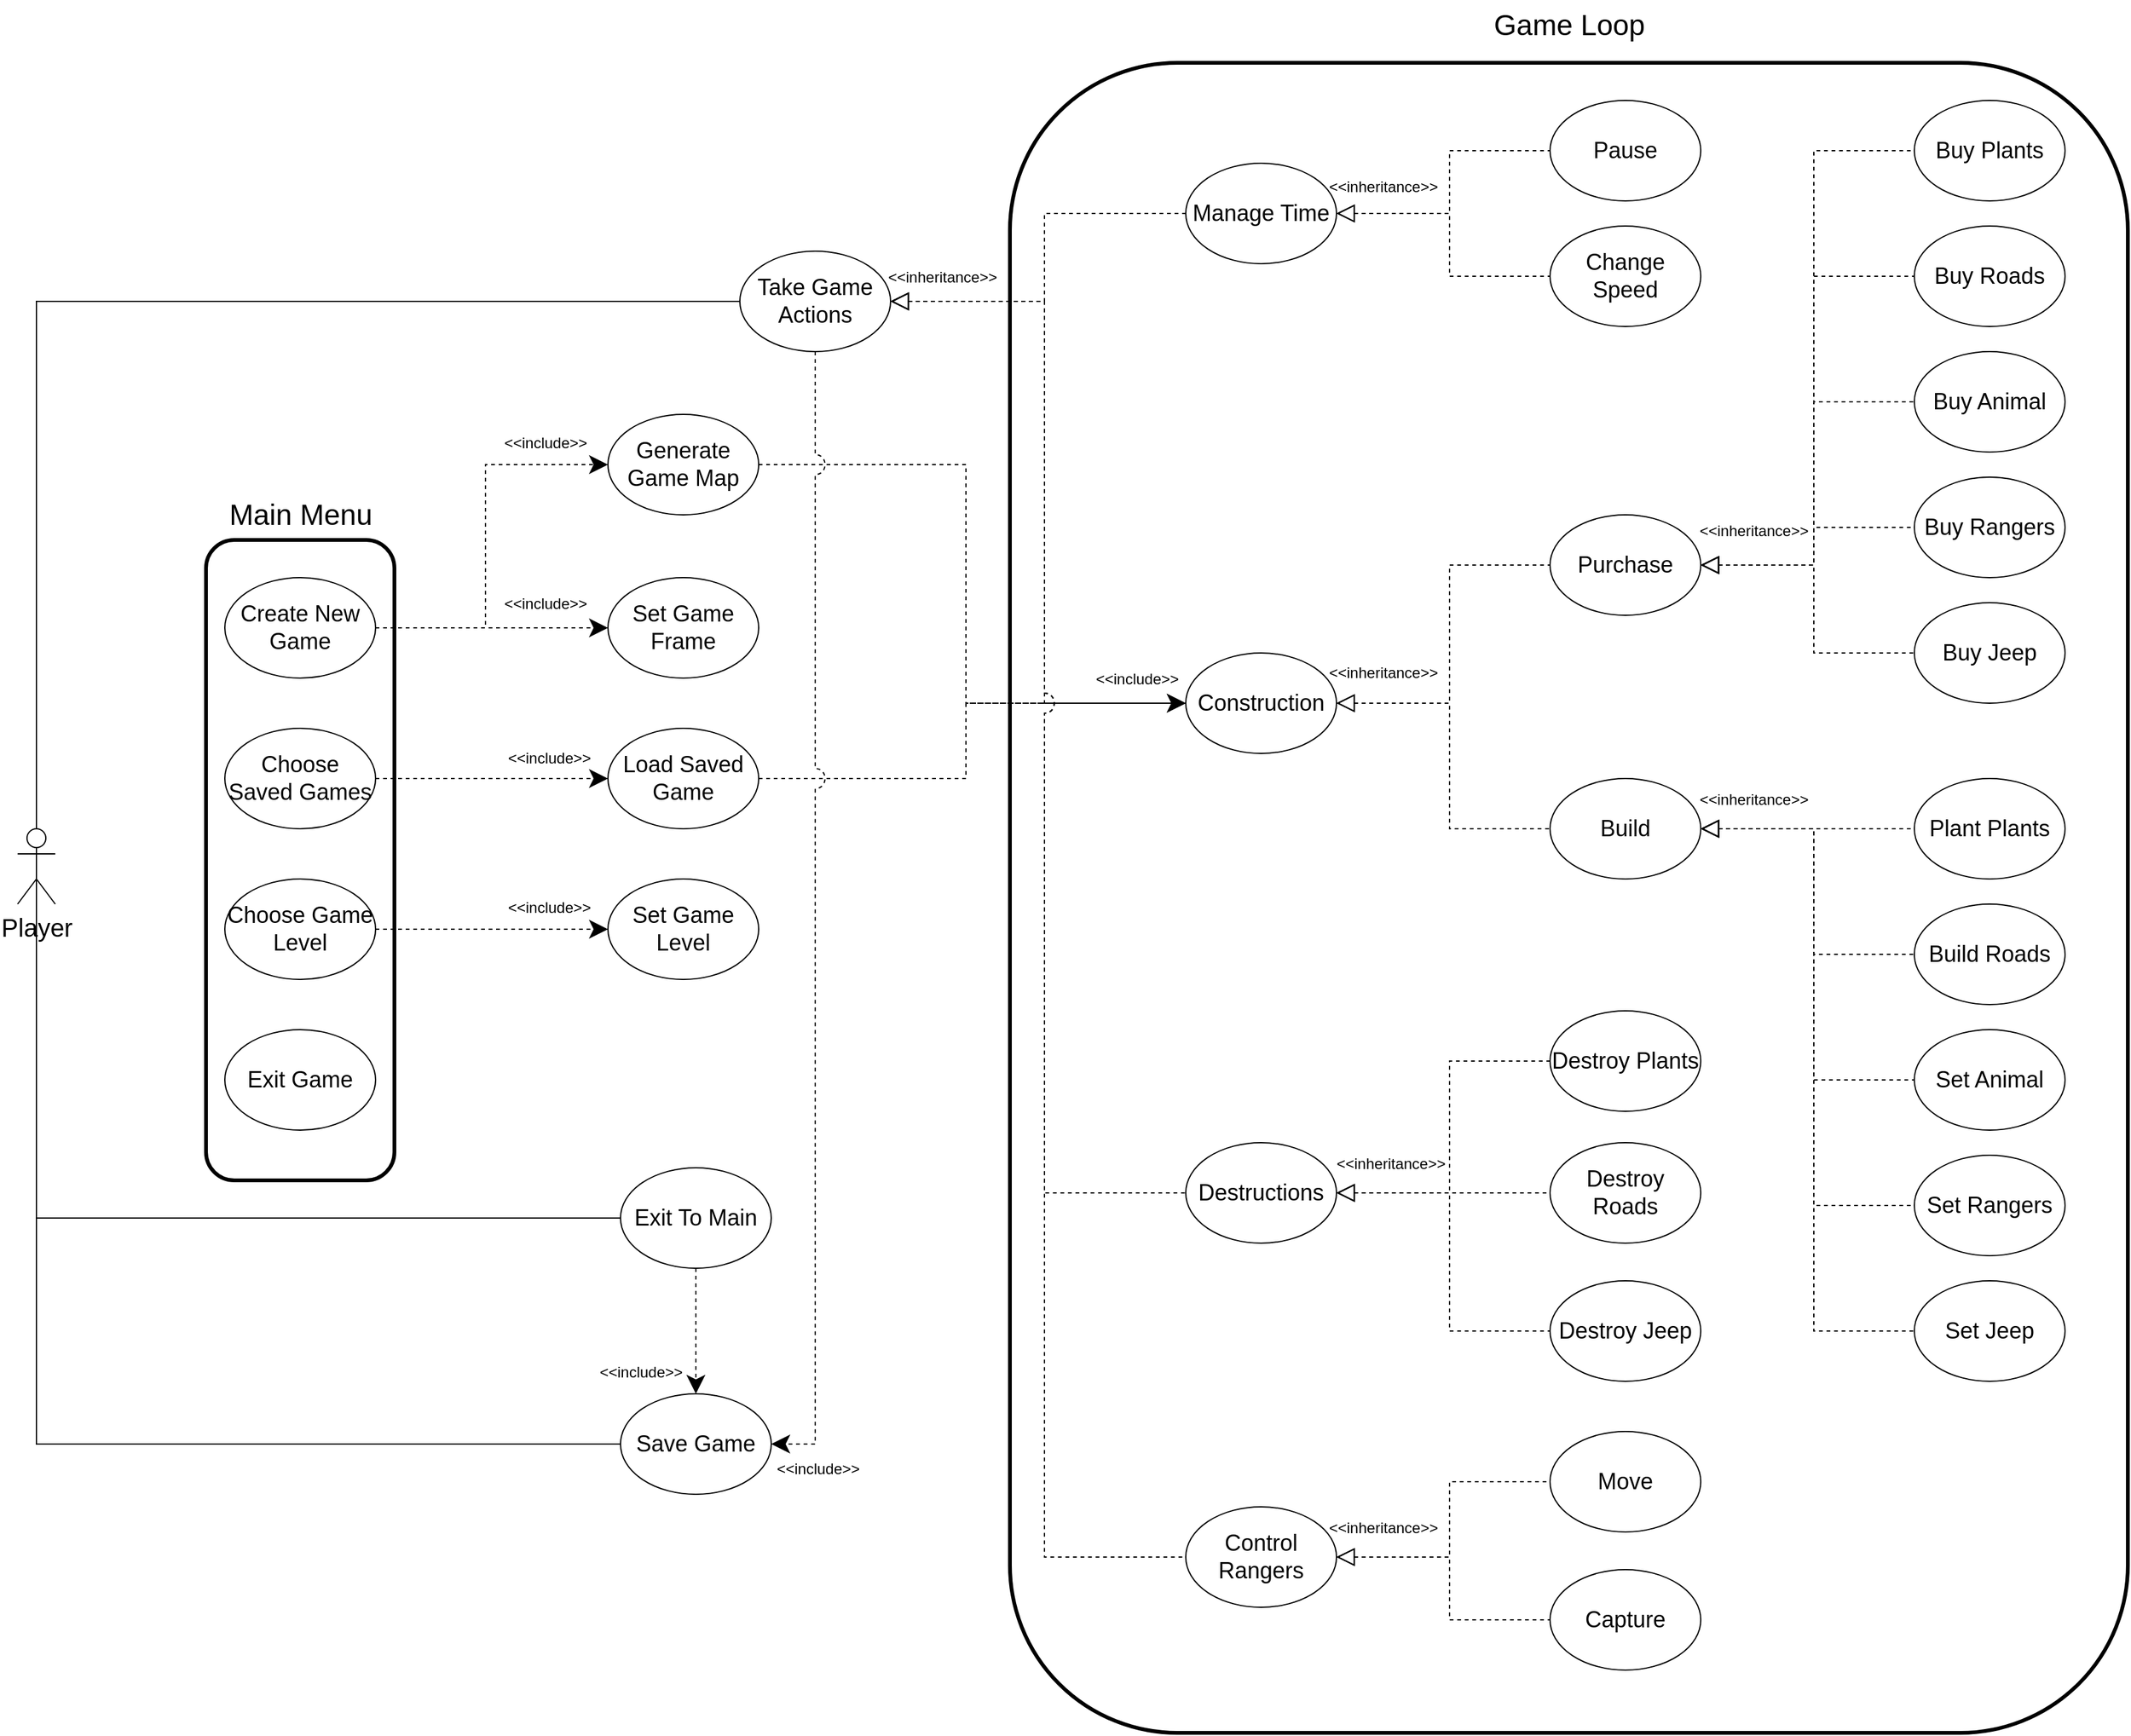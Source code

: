 <mxfile version="26.0.16">
  <diagram name="Page-1" id="nh9C89oyDZXrQD6fVJ2X">
    <mxGraphModel dx="2293" dy="1006" grid="0" gridSize="10" guides="1" tooltips="1" connect="1" arrows="1" fold="1" page="1" pageScale="1" pageWidth="850" pageHeight="1100" background="#FFFFFF" math="0" shadow="0">
      <root>
        <mxCell id="0" />
        <mxCell id="1" parent="0" />
        <mxCell id="PTDOOUBUL5pwRvwMeehj-1" value="&lt;font&gt;Player&lt;/font&gt;" style="shape=umlActor;verticalLabelPosition=bottom;verticalAlign=top;html=1;outlineConnect=0;fontSize=20;" parent="1" vertex="1">
          <mxGeometry x="-320" y="1630" width="30" height="60" as="geometry" />
        </mxCell>
        <mxCell id="PTDOOUBUL5pwRvwMeehj-7" value="" style="rounded=1;whiteSpace=wrap;html=1;strokeWidth=3;" parent="1" vertex="1">
          <mxGeometry x="-170" y="1400" width="150" height="510" as="geometry" />
        </mxCell>
        <mxCell id="xO45C9cYO4A0cl0hN1IL-15" style="edgeStyle=orthogonalEdgeStyle;rounded=0;orthogonalLoop=1;jettySize=auto;html=1;entryX=0;entryY=0.5;entryDx=0;entryDy=0;dashed=1;endSize=12;" parent="1" source="PTDOOUBUL5pwRvwMeehj-5" target="xO45C9cYO4A0cl0hN1IL-11" edge="1">
          <mxGeometry relative="1" as="geometry" />
        </mxCell>
        <mxCell id="xO45C9cYO4A0cl0hN1IL-16" style="edgeStyle=orthogonalEdgeStyle;rounded=0;orthogonalLoop=1;jettySize=auto;html=1;entryX=0;entryY=0.5;entryDx=0;entryDy=0;dashed=1;endSize=12;" parent="1" source="PTDOOUBUL5pwRvwMeehj-5" target="xO45C9cYO4A0cl0hN1IL-10" edge="1">
          <mxGeometry relative="1" as="geometry" />
        </mxCell>
        <mxCell id="PTDOOUBUL5pwRvwMeehj-5" value="&lt;font style=&quot;font-size: 18px;&quot;&gt;Create New Game&lt;/font&gt;" style="ellipse;whiteSpace=wrap;html=1;" parent="1" vertex="1">
          <mxGeometry x="-155" y="1430" width="120" height="80" as="geometry" />
        </mxCell>
        <mxCell id="xO45C9cYO4A0cl0hN1IL-17" style="edgeStyle=orthogonalEdgeStyle;rounded=0;orthogonalLoop=1;jettySize=auto;html=1;entryX=0;entryY=0.5;entryDx=0;entryDy=0;dashed=1;endSize=12;" parent="1" source="PTDOOUBUL5pwRvwMeehj-8" target="xO45C9cYO4A0cl0hN1IL-12" edge="1">
          <mxGeometry relative="1" as="geometry" />
        </mxCell>
        <mxCell id="PTDOOUBUL5pwRvwMeehj-8" value="&lt;font style=&quot;font-size: 18px;&quot;&gt;Choose Saved Games&lt;/font&gt;" style="ellipse;whiteSpace=wrap;html=1;" parent="1" vertex="1">
          <mxGeometry x="-155" y="1550" width="120" height="80" as="geometry" />
        </mxCell>
        <mxCell id="xO45C9cYO4A0cl0hN1IL-18" style="edgeStyle=orthogonalEdgeStyle;rounded=0;orthogonalLoop=1;jettySize=auto;html=1;entryX=0;entryY=0.5;entryDx=0;entryDy=0;dashed=1;endSize=12;" parent="1" source="PTDOOUBUL5pwRvwMeehj-9" target="xO45C9cYO4A0cl0hN1IL-13" edge="1">
          <mxGeometry relative="1" as="geometry" />
        </mxCell>
        <mxCell id="PTDOOUBUL5pwRvwMeehj-9" value="&lt;span style=&quot;font-size: 18px;&quot;&gt;Choose Game Level&lt;/span&gt;" style="ellipse;whiteSpace=wrap;html=1;" parent="1" vertex="1">
          <mxGeometry x="-155" y="1670" width="120" height="80" as="geometry" />
        </mxCell>
        <mxCell id="PTDOOUBUL5pwRvwMeehj-10" value="" style="rounded=1;whiteSpace=wrap;html=1;strokeWidth=3;" parent="1" vertex="1">
          <mxGeometry x="470" y="1020" width="890" height="1330" as="geometry" />
        </mxCell>
        <mxCell id="xO45C9cYO4A0cl0hN1IL-26" style="edgeStyle=orthogonalEdgeStyle;rounded=0;orthogonalLoop=1;jettySize=auto;html=1;dashed=1;endSize=12;" parent="1" source="xO45C9cYO4A0cl0hN1IL-1" target="xO45C9cYO4A0cl0hN1IL-24" edge="1">
          <mxGeometry relative="1" as="geometry" />
        </mxCell>
        <mxCell id="xO45C9cYO4A0cl0hN1IL-1" value="&lt;font style=&quot;font-size: 18px;&quot;&gt;Exit To Main&lt;/font&gt;" style="ellipse;whiteSpace=wrap;html=1;" parent="1" vertex="1">
          <mxGeometry x="160" y="1900" width="120" height="80" as="geometry" />
        </mxCell>
        <mxCell id="xO45C9cYO4A0cl0hN1IL-2" value="&lt;font style=&quot;font-size: 18px;&quot;&gt;Pause&lt;/font&gt;" style="ellipse;whiteSpace=wrap;html=1;" parent="1" vertex="1">
          <mxGeometry x="900" y="1050" width="120" height="80" as="geometry" />
        </mxCell>
        <mxCell id="xO45C9cYO4A0cl0hN1IL-27" style="edgeStyle=orthogonalEdgeStyle;rounded=0;orthogonalLoop=1;jettySize=auto;html=1;entryX=0;entryY=0.5;entryDx=0;entryDy=0;dashed=1;endArrow=none;endFill=0;startArrow=block;startFill=0;strokeWidth=1;endSize=12;startSize=12;" parent="1" source="xO45C9cYO4A0cl0hN1IL-4" target="xO45C9cYO4A0cl0hN1IL-2" edge="1">
          <mxGeometry relative="1" as="geometry" />
        </mxCell>
        <mxCell id="xO45C9cYO4A0cl0hN1IL-28" style="edgeStyle=orthogonalEdgeStyle;rounded=0;orthogonalLoop=1;jettySize=auto;html=1;entryX=0;entryY=0.5;entryDx=0;entryDy=0;dashed=1;endArrow=none;endFill=0;startArrow=block;startFill=0;startSize=12;" parent="1" source="xO45C9cYO4A0cl0hN1IL-4" target="xO45C9cYO4A0cl0hN1IL-5" edge="1">
          <mxGeometry relative="1" as="geometry" />
        </mxCell>
        <mxCell id="xO45C9cYO4A0cl0hN1IL-4" value="&lt;font style=&quot;font-size: 18px;&quot;&gt;Manage Time&lt;/font&gt;" style="ellipse;whiteSpace=wrap;html=1;" parent="1" vertex="1">
          <mxGeometry x="610" y="1100" width="120" height="80" as="geometry" />
        </mxCell>
        <mxCell id="xO45C9cYO4A0cl0hN1IL-5" value="&lt;font style=&quot;font-size: 18px;&quot;&gt;Change Speed&lt;/font&gt;" style="ellipse;whiteSpace=wrap;html=1;" parent="1" vertex="1">
          <mxGeometry x="900" y="1150" width="120" height="80" as="geometry" />
        </mxCell>
        <mxCell id="xO45C9cYO4A0cl0hN1IL-115" style="edgeStyle=orthogonalEdgeStyle;rounded=0;orthogonalLoop=1;jettySize=auto;html=1;entryX=0;entryY=0.5;entryDx=0;entryDy=0;dashed=1;endSize=12;startArrow=block;startFill=0;endArrow=none;startSize=12;" parent="1" source="xO45C9cYO4A0cl0hN1IL-7" target="xO45C9cYO4A0cl0hN1IL-110" edge="1">
          <mxGeometry relative="1" as="geometry" />
        </mxCell>
        <mxCell id="xO45C9cYO4A0cl0hN1IL-116" style="edgeStyle=orthogonalEdgeStyle;rounded=0;orthogonalLoop=1;jettySize=auto;html=1;entryX=0;entryY=0.5;entryDx=0;entryDy=0;dashed=1;endSize=12;startArrow=block;startFill=0;endArrow=none;startSize=12;" parent="1" source="xO45C9cYO4A0cl0hN1IL-7" target="xO45C9cYO4A0cl0hN1IL-86" edge="1">
          <mxGeometry relative="1" as="geometry" />
        </mxCell>
        <mxCell id="xO45C9cYO4A0cl0hN1IL-7" value="&lt;font style=&quot;font-size: 18px;&quot;&gt;Construction&lt;/font&gt;" style="ellipse;whiteSpace=wrap;html=1;" parent="1" vertex="1">
          <mxGeometry x="610" y="1490" width="120" height="80" as="geometry" />
        </mxCell>
        <mxCell id="xO45C9cYO4A0cl0hN1IL-9" value="&lt;font style=&quot;font-size: 18px;&quot;&gt;Exit Game&lt;/font&gt;" style="ellipse;whiteSpace=wrap;html=1;" parent="1" vertex="1">
          <mxGeometry x="-155" y="1790" width="120" height="80" as="geometry" />
        </mxCell>
        <mxCell id="xO45C9cYO4A0cl0hN1IL-75" style="edgeStyle=orthogonalEdgeStyle;rounded=0;orthogonalLoop=1;jettySize=auto;html=1;exitX=1;exitY=0.5;exitDx=0;exitDy=0;entryX=0;entryY=0.5;entryDx=0;entryDy=0;jumpStyle=none;jumpSize=14;dashed=1;endSize=12;" parent="1" source="xO45C9cYO4A0cl0hN1IL-10" target="xO45C9cYO4A0cl0hN1IL-7" edge="1">
          <mxGeometry relative="1" as="geometry" />
        </mxCell>
        <mxCell id="xO45C9cYO4A0cl0hN1IL-10" value="&lt;font style=&quot;font-size: 18px;&quot;&gt;Generate Game Map&lt;/font&gt;" style="ellipse;whiteSpace=wrap;html=1;" parent="1" vertex="1">
          <mxGeometry x="150" y="1300" width="120" height="80" as="geometry" />
        </mxCell>
        <mxCell id="xO45C9cYO4A0cl0hN1IL-11" value="&lt;font style=&quot;font-size: 18px;&quot;&gt;Set Game Frame&lt;/font&gt;" style="ellipse;whiteSpace=wrap;html=1;" parent="1" vertex="1">
          <mxGeometry x="150" y="1430" width="120" height="80" as="geometry" />
        </mxCell>
        <mxCell id="xO45C9cYO4A0cl0hN1IL-76" style="edgeStyle=orthogonalEdgeStyle;rounded=0;orthogonalLoop=1;jettySize=auto;html=1;entryX=0;entryY=0.5;entryDx=0;entryDy=0;dashed=1;endSize=12;" parent="1" source="xO45C9cYO4A0cl0hN1IL-12" target="xO45C9cYO4A0cl0hN1IL-7" edge="1">
          <mxGeometry relative="1" as="geometry" />
        </mxCell>
        <mxCell id="xO45C9cYO4A0cl0hN1IL-12" value="&lt;font style=&quot;font-size: 18px;&quot;&gt;Load Saved Game&lt;/font&gt;" style="ellipse;whiteSpace=wrap;html=1;" parent="1" vertex="1">
          <mxGeometry x="150" y="1550" width="120" height="80" as="geometry" />
        </mxCell>
        <mxCell id="xO45C9cYO4A0cl0hN1IL-13" value="&lt;font style=&quot;font-size: 18px;&quot;&gt;Set Game Level&lt;/font&gt;" style="ellipse;whiteSpace=wrap;html=1;" parent="1" vertex="1">
          <mxGeometry x="150" y="1670" width="120" height="80" as="geometry" />
        </mxCell>
        <mxCell id="xO45C9cYO4A0cl0hN1IL-63" style="edgeStyle=orthogonalEdgeStyle;rounded=0;orthogonalLoop=1;jettySize=auto;html=1;entryX=0;entryY=0.5;entryDx=0;entryDy=0;dashed=1;endArrow=none;endFill=0;startArrow=block;startFill=0;startSize=12;" parent="1" source="xO45C9cYO4A0cl0hN1IL-23" target="xO45C9cYO4A0cl0hN1IL-4" edge="1">
          <mxGeometry relative="1" as="geometry" />
        </mxCell>
        <mxCell id="xO45C9cYO4A0cl0hN1IL-64" style="edgeStyle=orthogonalEdgeStyle;rounded=0;orthogonalLoop=1;jettySize=auto;html=1;entryX=0;entryY=0.5;entryDx=0;entryDy=0;dashed=1;endArrow=none;endFill=0;startArrow=block;startFill=0;startSize=12;jumpStyle=arc;jumpSize=16;endSize=12;" parent="1" source="xO45C9cYO4A0cl0hN1IL-23" target="xO45C9cYO4A0cl0hN1IL-7" edge="1">
          <mxGeometry relative="1" as="geometry" />
        </mxCell>
        <mxCell id="xO45C9cYO4A0cl0hN1IL-65" style="edgeStyle=orthogonalEdgeStyle;rounded=0;orthogonalLoop=1;jettySize=auto;html=1;entryX=0;entryY=0.5;entryDx=0;entryDy=0;dashed=1;endArrow=none;endFill=0;startArrow=block;startFill=0;startSize=12;jumpStyle=arc;jumpSize=16;" parent="1" source="xO45C9cYO4A0cl0hN1IL-23" target="xO45C9cYO4A0cl0hN1IL-42" edge="1">
          <mxGeometry relative="1" as="geometry" />
        </mxCell>
        <mxCell id="xO45C9cYO4A0cl0hN1IL-66" style="edgeStyle=orthogonalEdgeStyle;rounded=0;orthogonalLoop=1;jettySize=auto;html=1;entryX=0;entryY=0.5;entryDx=0;entryDy=0;dashed=1;endArrow=none;endFill=0;startArrow=block;startFill=0;startSize=12;jumpStyle=arc;jumpSize=16;" parent="1" source="xO45C9cYO4A0cl0hN1IL-23" target="xO45C9cYO4A0cl0hN1IL-54" edge="1">
          <mxGeometry relative="1" as="geometry" />
        </mxCell>
        <mxCell id="xO45C9cYO4A0cl0hN1IL-78" style="edgeStyle=orthogonalEdgeStyle;rounded=0;orthogonalLoop=1;jettySize=auto;html=1;entryX=1;entryY=0.5;entryDx=0;entryDy=0;jumpStyle=arc;jumpSize=16;dashed=1;endSize=12;" parent="1" source="xO45C9cYO4A0cl0hN1IL-23" target="xO45C9cYO4A0cl0hN1IL-24" edge="1">
          <mxGeometry relative="1" as="geometry" />
        </mxCell>
        <mxCell id="xO45C9cYO4A0cl0hN1IL-23" value="&lt;font style=&quot;font-size: 18px;&quot;&gt;Take Game Actions&lt;/font&gt;" style="ellipse;whiteSpace=wrap;html=1;" parent="1" vertex="1">
          <mxGeometry x="255" y="1170" width="120" height="80" as="geometry" />
        </mxCell>
        <mxCell id="xO45C9cYO4A0cl0hN1IL-24" value="&lt;font style=&quot;font-size: 18px;&quot;&gt;Save Game&lt;/font&gt;" style="ellipse;whiteSpace=wrap;html=1;" parent="1" vertex="1">
          <mxGeometry x="160" y="2080" width="120" height="80" as="geometry" />
        </mxCell>
        <mxCell id="xO45C9cYO4A0cl0hN1IL-34" value="&lt;font style=&quot;font-size: 18px;&quot;&gt;Destroy Jeep&lt;/font&gt;" style="ellipse;whiteSpace=wrap;html=1;" parent="1" vertex="1">
          <mxGeometry x="900" y="1990" width="120" height="80" as="geometry" />
        </mxCell>
        <mxCell id="xO45C9cYO4A0cl0hN1IL-37" value="&lt;font style=&quot;font-size: 18px;&quot;&gt;Destroy Roads&lt;/font&gt;" style="ellipse;whiteSpace=wrap;html=1;" parent="1" vertex="1">
          <mxGeometry x="900" y="1880" width="120" height="80" as="geometry" />
        </mxCell>
        <mxCell id="xO45C9cYO4A0cl0hN1IL-39" style="edgeStyle=orthogonalEdgeStyle;rounded=0;orthogonalLoop=1;jettySize=auto;html=1;entryX=0;entryY=0.5;entryDx=0;entryDy=0;dashed=1;endArrow=none;endFill=0;startArrow=block;startFill=0;startSize=12;" parent="1" source="xO45C9cYO4A0cl0hN1IL-42" target="xO45C9cYO4A0cl0hN1IL-38" edge="1">
          <mxGeometry relative="1" as="geometry" />
        </mxCell>
        <mxCell id="xO45C9cYO4A0cl0hN1IL-48" style="edgeStyle=orthogonalEdgeStyle;rounded=0;orthogonalLoop=1;jettySize=auto;html=1;entryX=0;entryY=0.5;entryDx=0;entryDy=0;dashed=1;endArrow=none;endFill=0;startArrow=block;startFill=0;startSize=12;" parent="1" source="xO45C9cYO4A0cl0hN1IL-42" target="xO45C9cYO4A0cl0hN1IL-37" edge="1">
          <mxGeometry relative="1" as="geometry" />
        </mxCell>
        <mxCell id="xO45C9cYO4A0cl0hN1IL-49" style="edgeStyle=orthogonalEdgeStyle;rounded=0;orthogonalLoop=1;jettySize=auto;html=1;entryX=0;entryY=0.5;entryDx=0;entryDy=0;dashed=1;endArrow=none;endFill=0;startArrow=block;startFill=0;startSize=12;" parent="1" source="xO45C9cYO4A0cl0hN1IL-42" target="xO45C9cYO4A0cl0hN1IL-34" edge="1">
          <mxGeometry relative="1" as="geometry" />
        </mxCell>
        <mxCell id="xO45C9cYO4A0cl0hN1IL-42" value="&lt;font style=&quot;font-size: 18px;&quot;&gt;Destructions&lt;/font&gt;" style="ellipse;whiteSpace=wrap;html=1;" parent="1" vertex="1">
          <mxGeometry x="610" y="1880" width="120" height="80" as="geometry" />
        </mxCell>
        <mxCell id="xO45C9cYO4A0cl0hN1IL-38" value="&lt;font style=&quot;font-size: 18px;&quot;&gt;Destroy Plants&lt;/font&gt;" style="ellipse;whiteSpace=wrap;html=1;" parent="1" vertex="1">
          <mxGeometry x="900" y="1775" width="120" height="80" as="geometry" />
        </mxCell>
        <mxCell id="xO45C9cYO4A0cl0hN1IL-50" value="&lt;font style=&quot;font-size: 23px;&quot;&gt;Main Menu&lt;/font&gt;" style="text;html=1;align=center;verticalAlign=middle;resizable=0;points=[];autosize=1;strokeColor=none;fillColor=none;" parent="1" vertex="1">
          <mxGeometry x="-165" y="1360" width="140" height="40" as="geometry" />
        </mxCell>
        <mxCell id="xO45C9cYO4A0cl0hN1IL-52" value="&lt;span style=&quot;font-size: 23px;&quot;&gt;Game Loop&lt;/span&gt;" style="text;html=1;align=center;verticalAlign=middle;resizable=0;points=[];autosize=1;strokeColor=none;fillColor=none;" parent="1" vertex="1">
          <mxGeometry x="845" y="970" width="140" height="40" as="geometry" />
        </mxCell>
        <mxCell id="xO45C9cYO4A0cl0hN1IL-59" style="edgeStyle=orthogonalEdgeStyle;rounded=0;orthogonalLoop=1;jettySize=auto;html=1;entryX=0;entryY=0.5;entryDx=0;entryDy=0;endArrow=none;endFill=0;startArrow=block;startFill=0;startSize=12;dashed=1;" parent="1" source="xO45C9cYO4A0cl0hN1IL-54" target="xO45C9cYO4A0cl0hN1IL-57" edge="1">
          <mxGeometry relative="1" as="geometry" />
        </mxCell>
        <mxCell id="xO45C9cYO4A0cl0hN1IL-60" style="edgeStyle=orthogonalEdgeStyle;rounded=0;orthogonalLoop=1;jettySize=auto;html=1;entryX=0;entryY=0.5;entryDx=0;entryDy=0;endArrow=none;endFill=0;startArrow=block;startFill=0;startSize=12;dashed=1;" parent="1" source="xO45C9cYO4A0cl0hN1IL-54" target="xO45C9cYO4A0cl0hN1IL-56" edge="1">
          <mxGeometry relative="1" as="geometry" />
        </mxCell>
        <mxCell id="xO45C9cYO4A0cl0hN1IL-54" value="&lt;span style=&quot;font-size: 18px;&quot;&gt;Control Rangers&lt;/span&gt;" style="ellipse;whiteSpace=wrap;html=1;" parent="1" vertex="1">
          <mxGeometry x="610" y="2170" width="120" height="80" as="geometry" />
        </mxCell>
        <mxCell id="xO45C9cYO4A0cl0hN1IL-56" value="&lt;span style=&quot;font-size: 18px;&quot;&gt;Capture&lt;/span&gt;" style="ellipse;whiteSpace=wrap;html=1;" parent="1" vertex="1">
          <mxGeometry x="900" y="2220" width="120" height="80" as="geometry" />
        </mxCell>
        <mxCell id="xO45C9cYO4A0cl0hN1IL-57" value="&lt;span style=&quot;font-size: 18px;&quot;&gt;Move&lt;/span&gt;" style="ellipse;whiteSpace=wrap;html=1;" parent="1" vertex="1">
          <mxGeometry x="900" y="2110" width="120" height="80" as="geometry" />
        </mxCell>
        <mxCell id="xO45C9cYO4A0cl0hN1IL-70" style="edgeStyle=orthogonalEdgeStyle;rounded=0;orthogonalLoop=1;jettySize=auto;html=1;entryX=0.5;entryY=0;entryDx=0;entryDy=0;entryPerimeter=0;startArrow=none;startFill=0;endArrow=none;endFill=0;" parent="1" source="xO45C9cYO4A0cl0hN1IL-23" target="PTDOOUBUL5pwRvwMeehj-1" edge="1">
          <mxGeometry relative="1" as="geometry" />
        </mxCell>
        <mxCell id="xO45C9cYO4A0cl0hN1IL-71" style="edgeStyle=orthogonalEdgeStyle;rounded=0;orthogonalLoop=1;jettySize=auto;html=1;entryX=0.5;entryY=0.5;entryDx=0;entryDy=0;entryPerimeter=0;endArrow=none;endFill=0;" parent="1" source="xO45C9cYO4A0cl0hN1IL-1" target="PTDOOUBUL5pwRvwMeehj-1" edge="1">
          <mxGeometry relative="1" as="geometry" />
        </mxCell>
        <mxCell id="xO45C9cYO4A0cl0hN1IL-73" style="edgeStyle=orthogonalEdgeStyle;rounded=0;orthogonalLoop=1;jettySize=auto;html=1;entryX=0.5;entryY=0.5;entryDx=0;entryDy=0;entryPerimeter=0;endArrow=none;endFill=0;" parent="1" source="xO45C9cYO4A0cl0hN1IL-24" target="PTDOOUBUL5pwRvwMeehj-1" edge="1">
          <mxGeometry relative="1" as="geometry" />
        </mxCell>
        <mxCell id="xO45C9cYO4A0cl0hN1IL-79" value="&lt;font style=&quot;font-size: 18px;&quot;&gt;Build Roads&lt;/font&gt;" style="ellipse;whiteSpace=wrap;html=1;" parent="1" vertex="1">
          <mxGeometry x="1190" y="1690" width="120" height="80" as="geometry" />
        </mxCell>
        <mxCell id="xO45C9cYO4A0cl0hN1IL-80" value="&lt;font style=&quot;font-size: 18px;&quot;&gt;Plant Plants&lt;/font&gt;" style="ellipse;whiteSpace=wrap;html=1;" parent="1" vertex="1">
          <mxGeometry x="1190" y="1590" width="120" height="80" as="geometry" />
        </mxCell>
        <mxCell id="xO45C9cYO4A0cl0hN1IL-81" style="edgeStyle=orthogonalEdgeStyle;rounded=0;orthogonalLoop=1;jettySize=auto;html=1;entryX=0;entryY=0.5;entryDx=0;entryDy=0;dashed=1;endArrow=none;endFill=0;startArrow=block;startFill=0;startSize=12;" parent="1" source="xO45C9cYO4A0cl0hN1IL-86" target="xO45C9cYO4A0cl0hN1IL-80" edge="1">
          <mxGeometry relative="1" as="geometry" />
        </mxCell>
        <mxCell id="xO45C9cYO4A0cl0hN1IL-82" style="edgeStyle=orthogonalEdgeStyle;rounded=0;orthogonalLoop=1;jettySize=auto;html=1;entryX=0;entryY=0.5;entryDx=0;entryDy=0;dashed=1;endArrow=none;endFill=0;startArrow=block;startFill=0;startSize=12;" parent="1" source="xO45C9cYO4A0cl0hN1IL-86" target="xO45C9cYO4A0cl0hN1IL-87" edge="1">
          <mxGeometry relative="1" as="geometry" />
        </mxCell>
        <mxCell id="xO45C9cYO4A0cl0hN1IL-83" style="edgeStyle=orthogonalEdgeStyle;rounded=0;orthogonalLoop=1;jettySize=auto;html=1;entryX=0;entryY=0.5;entryDx=0;entryDy=0;dashed=1;endArrow=none;endFill=0;startArrow=block;startFill=0;startSize=12;" parent="1" source="xO45C9cYO4A0cl0hN1IL-86" target="xO45C9cYO4A0cl0hN1IL-88" edge="1">
          <mxGeometry relative="1" as="geometry" />
        </mxCell>
        <mxCell id="xO45C9cYO4A0cl0hN1IL-84" style="edgeStyle=orthogonalEdgeStyle;rounded=0;orthogonalLoop=1;jettySize=auto;html=1;entryX=0;entryY=0.5;entryDx=0;entryDy=0;dashed=1;endArrow=none;endFill=0;startArrow=block;startFill=0;startSize=12;" parent="1" source="xO45C9cYO4A0cl0hN1IL-86" target="xO45C9cYO4A0cl0hN1IL-89" edge="1">
          <mxGeometry relative="1" as="geometry" />
        </mxCell>
        <mxCell id="xO45C9cYO4A0cl0hN1IL-85" style="edgeStyle=orthogonalEdgeStyle;rounded=0;orthogonalLoop=1;jettySize=auto;html=1;entryX=0;entryY=0.5;entryDx=0;entryDy=0;dashed=1;endArrow=none;endFill=0;startArrow=block;startFill=0;startSize=12;" parent="1" source="xO45C9cYO4A0cl0hN1IL-86" target="xO45C9cYO4A0cl0hN1IL-79" edge="1">
          <mxGeometry relative="1" as="geometry" />
        </mxCell>
        <mxCell id="xO45C9cYO4A0cl0hN1IL-86" value="&lt;span style=&quot;font-size: 18px;&quot;&gt;Build&lt;/span&gt;" style="ellipse;whiteSpace=wrap;html=1;" parent="1" vertex="1">
          <mxGeometry x="900" y="1590" width="120" height="80" as="geometry" />
        </mxCell>
        <mxCell id="xO45C9cYO4A0cl0hN1IL-87" value="&lt;font style=&quot;font-size: 18px;&quot;&gt;Set Animal&lt;/font&gt;" style="ellipse;whiteSpace=wrap;html=1;" parent="1" vertex="1">
          <mxGeometry x="1190" y="1790" width="120" height="80" as="geometry" />
        </mxCell>
        <mxCell id="xO45C9cYO4A0cl0hN1IL-88" value="&lt;font style=&quot;font-size: 18px;&quot;&gt;Set Rangers&lt;/font&gt;" style="ellipse;whiteSpace=wrap;html=1;" parent="1" vertex="1">
          <mxGeometry x="1190" y="1890" width="120" height="80" as="geometry" />
        </mxCell>
        <mxCell id="xO45C9cYO4A0cl0hN1IL-89" value="&lt;font style=&quot;font-size: 18px;&quot;&gt;Set Jeep&lt;/font&gt;" style="ellipse;whiteSpace=wrap;html=1;" parent="1" vertex="1">
          <mxGeometry x="1190" y="1990" width="120" height="80" as="geometry" />
        </mxCell>
        <mxCell id="xO45C9cYO4A0cl0hN1IL-103" value="&lt;font style=&quot;font-size: 18px;&quot;&gt;Buy Roads&lt;/font&gt;" style="ellipse;whiteSpace=wrap;html=1;" parent="1" vertex="1">
          <mxGeometry x="1190" y="1150" width="120" height="80" as="geometry" />
        </mxCell>
        <mxCell id="xO45C9cYO4A0cl0hN1IL-104" value="&lt;font style=&quot;font-size: 18px;&quot;&gt;Buy Plants&lt;/font&gt;" style="ellipse;whiteSpace=wrap;html=1;" parent="1" vertex="1">
          <mxGeometry x="1190" y="1050" width="120" height="80" as="geometry" />
        </mxCell>
        <mxCell id="xO45C9cYO4A0cl0hN1IL-105" style="edgeStyle=orthogonalEdgeStyle;rounded=0;orthogonalLoop=1;jettySize=auto;html=1;entryX=0;entryY=0.5;entryDx=0;entryDy=0;dashed=1;endArrow=none;endFill=0;startArrow=block;startFill=0;startSize=12;" parent="1" source="xO45C9cYO4A0cl0hN1IL-110" target="xO45C9cYO4A0cl0hN1IL-104" edge="1">
          <mxGeometry relative="1" as="geometry" />
        </mxCell>
        <mxCell id="xO45C9cYO4A0cl0hN1IL-106" style="edgeStyle=orthogonalEdgeStyle;rounded=0;orthogonalLoop=1;jettySize=auto;html=1;entryX=0;entryY=0.5;entryDx=0;entryDy=0;dashed=1;endArrow=none;endFill=0;startArrow=block;startFill=0;startSize=12;" parent="1" source="xO45C9cYO4A0cl0hN1IL-110" target="xO45C9cYO4A0cl0hN1IL-111" edge="1">
          <mxGeometry relative="1" as="geometry" />
        </mxCell>
        <mxCell id="xO45C9cYO4A0cl0hN1IL-107" style="edgeStyle=orthogonalEdgeStyle;rounded=0;orthogonalLoop=1;jettySize=auto;html=1;entryX=0;entryY=0.5;entryDx=0;entryDy=0;dashed=1;endArrow=none;endFill=0;startArrow=block;startFill=0;startSize=12;" parent="1" source="xO45C9cYO4A0cl0hN1IL-110" target="xO45C9cYO4A0cl0hN1IL-112" edge="1">
          <mxGeometry relative="1" as="geometry" />
        </mxCell>
        <mxCell id="xO45C9cYO4A0cl0hN1IL-108" style="edgeStyle=orthogonalEdgeStyle;rounded=0;orthogonalLoop=1;jettySize=auto;html=1;entryX=0;entryY=0.5;entryDx=0;entryDy=0;dashed=1;endArrow=none;endFill=0;startArrow=block;startFill=0;startSize=12;" parent="1" source="xO45C9cYO4A0cl0hN1IL-110" target="xO45C9cYO4A0cl0hN1IL-113" edge="1">
          <mxGeometry relative="1" as="geometry" />
        </mxCell>
        <mxCell id="xO45C9cYO4A0cl0hN1IL-109" style="edgeStyle=orthogonalEdgeStyle;rounded=0;orthogonalLoop=1;jettySize=auto;html=1;entryX=0;entryY=0.5;entryDx=0;entryDy=0;dashed=1;endArrow=none;endFill=0;startArrow=block;startFill=0;startSize=12;" parent="1" source="xO45C9cYO4A0cl0hN1IL-110" target="xO45C9cYO4A0cl0hN1IL-103" edge="1">
          <mxGeometry relative="1" as="geometry" />
        </mxCell>
        <mxCell id="xO45C9cYO4A0cl0hN1IL-110" value="&lt;span style=&quot;font-size: 18px;&quot;&gt;Purchase&lt;/span&gt;" style="ellipse;whiteSpace=wrap;html=1;" parent="1" vertex="1">
          <mxGeometry x="900" y="1380" width="120" height="80" as="geometry" />
        </mxCell>
        <mxCell id="xO45C9cYO4A0cl0hN1IL-111" value="&lt;font style=&quot;font-size: 18px;&quot;&gt;Buy Animal&lt;/font&gt;" style="ellipse;whiteSpace=wrap;html=1;" parent="1" vertex="1">
          <mxGeometry x="1190" y="1250" width="120" height="80" as="geometry" />
        </mxCell>
        <mxCell id="xO45C9cYO4A0cl0hN1IL-112" value="&lt;font style=&quot;font-size: 18px;&quot;&gt;Buy Rangers&lt;/font&gt;" style="ellipse;whiteSpace=wrap;html=1;" parent="1" vertex="1">
          <mxGeometry x="1190" y="1350" width="120" height="80" as="geometry" />
        </mxCell>
        <mxCell id="xO45C9cYO4A0cl0hN1IL-113" value="&lt;font style=&quot;font-size: 18px;&quot;&gt;Buy Jeep&lt;/font&gt;" style="ellipse;whiteSpace=wrap;html=1;" parent="1" vertex="1">
          <mxGeometry x="1190" y="1450" width="120" height="80" as="geometry" />
        </mxCell>
        <mxCell id="bgLba4Z7fp4eXAWuL7bI-2" value="&amp;lt;&amp;lt;inheritance&amp;gt;&amp;gt;" style="text;html=1;align=center;verticalAlign=middle;resizable=0;points=[];autosize=1;strokeColor=none;fillColor=none;" vertex="1" parent="1">
          <mxGeometry x="363" y="1178" width="105" height="26" as="geometry" />
        </mxCell>
        <mxCell id="bgLba4Z7fp4eXAWuL7bI-4" value="&amp;lt;&amp;lt;inheritance&amp;gt;&amp;gt;" style="text;html=1;align=center;verticalAlign=middle;resizable=0;points=[];autosize=1;strokeColor=none;fillColor=none;" vertex="1" parent="1">
          <mxGeometry x="714" y="1106" width="105" height="26" as="geometry" />
        </mxCell>
        <mxCell id="bgLba4Z7fp4eXAWuL7bI-10" value="&amp;lt;&amp;lt;inheritance&amp;gt;&amp;gt;" style="text;html=1;align=center;verticalAlign=middle;resizable=0;points=[];autosize=1;strokeColor=none;fillColor=none;" vertex="1" parent="1">
          <mxGeometry x="1009" y="1380" width="105" height="26" as="geometry" />
        </mxCell>
        <mxCell id="bgLba4Z7fp4eXAWuL7bI-11" value="&amp;lt;&amp;lt;inheritance&amp;gt;&amp;gt;" style="text;html=1;align=center;verticalAlign=middle;resizable=0;points=[];autosize=1;strokeColor=none;fillColor=none;" vertex="1" parent="1">
          <mxGeometry x="1009" y="1594" width="105" height="26" as="geometry" />
        </mxCell>
        <mxCell id="bgLba4Z7fp4eXAWuL7bI-12" value="&amp;lt;&amp;lt;inheritance&amp;gt;&amp;gt;" style="text;html=1;align=center;verticalAlign=middle;resizable=0;points=[];autosize=1;strokeColor=none;fillColor=none;" vertex="1" parent="1">
          <mxGeometry x="720" y="1884" width="105" height="26" as="geometry" />
        </mxCell>
        <mxCell id="bgLba4Z7fp4eXAWuL7bI-13" value="&amp;lt;&amp;lt;inheritance&amp;gt;&amp;gt;" style="text;html=1;align=center;verticalAlign=middle;resizable=0;points=[];autosize=1;strokeColor=none;fillColor=none;" vertex="1" parent="1">
          <mxGeometry x="714" y="2174" width="105" height="26" as="geometry" />
        </mxCell>
        <mxCell id="bgLba4Z7fp4eXAWuL7bI-14" value="&amp;lt;&amp;lt;inheritance&amp;gt;&amp;gt;" style="text;html=1;align=center;verticalAlign=middle;resizable=0;points=[];autosize=1;strokeColor=none;fillColor=none;" vertex="1" parent="1">
          <mxGeometry x="714" y="1493" width="105" height="26" as="geometry" />
        </mxCell>
        <mxCell id="bgLba4Z7fp4eXAWuL7bI-15" value="&amp;lt;&amp;lt;include&amp;gt;&amp;gt;" style="text;html=1;align=center;verticalAlign=middle;resizable=0;points=[];autosize=1;strokeColor=none;fillColor=none;" vertex="1" parent="1">
          <mxGeometry x="58" y="1310" width="84" height="26" as="geometry" />
        </mxCell>
        <mxCell id="bgLba4Z7fp4eXAWuL7bI-16" value="&amp;lt;&amp;lt;include&amp;gt;&amp;gt;" style="text;html=1;align=center;verticalAlign=middle;resizable=0;points=[];autosize=1;strokeColor=none;fillColor=none;" vertex="1" parent="1">
          <mxGeometry x="58" y="1438" width="84" height="26" as="geometry" />
        </mxCell>
        <mxCell id="bgLba4Z7fp4eXAWuL7bI-17" value="&amp;lt;&amp;lt;include&amp;gt;&amp;gt;" style="text;html=1;align=center;verticalAlign=middle;resizable=0;points=[];autosize=1;strokeColor=none;fillColor=none;" vertex="1" parent="1">
          <mxGeometry x="61" y="1561" width="84" height="26" as="geometry" />
        </mxCell>
        <mxCell id="bgLba4Z7fp4eXAWuL7bI-18" value="&amp;lt;&amp;lt;include&amp;gt;&amp;gt;" style="text;html=1;align=center;verticalAlign=middle;resizable=0;points=[];autosize=1;strokeColor=none;fillColor=none;" vertex="1" parent="1">
          <mxGeometry x="61" y="1680" width="84" height="26" as="geometry" />
        </mxCell>
        <mxCell id="bgLba4Z7fp4eXAWuL7bI-19" value="&amp;lt;&amp;lt;include&amp;gt;&amp;gt;" style="text;html=1;align=center;verticalAlign=middle;resizable=0;points=[];autosize=1;strokeColor=none;fillColor=none;" vertex="1" parent="1">
          <mxGeometry x="134" y="2050" width="84" height="26" as="geometry" />
        </mxCell>
        <mxCell id="bgLba4Z7fp4eXAWuL7bI-20" value="&amp;lt;&amp;lt;include&amp;gt;&amp;gt;" style="text;html=1;align=center;verticalAlign=middle;resizable=0;points=[];autosize=1;strokeColor=none;fillColor=none;" vertex="1" parent="1">
          <mxGeometry x="275" y="2127" width="84" height="26" as="geometry" />
        </mxCell>
        <mxCell id="bgLba4Z7fp4eXAWuL7bI-21" value="&amp;lt;&amp;lt;include&amp;gt;&amp;gt;" style="text;html=1;align=center;verticalAlign=middle;resizable=0;points=[];autosize=1;strokeColor=none;fillColor=none;" vertex="1" parent="1">
          <mxGeometry x="529" y="1498" width="84" height="26" as="geometry" />
        </mxCell>
      </root>
    </mxGraphModel>
  </diagram>
</mxfile>
